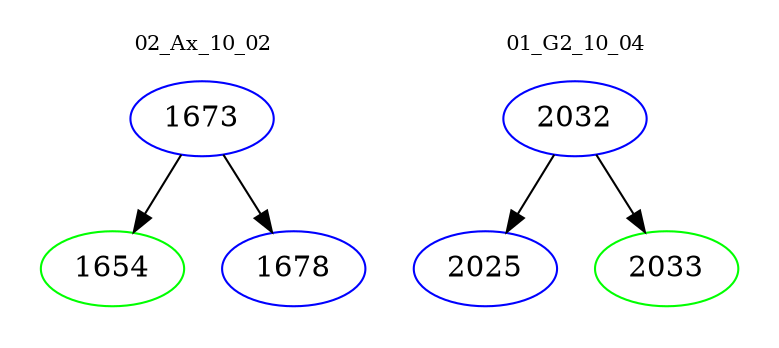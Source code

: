 digraph{
subgraph cluster_0 {
color = white
label = "02_Ax_10_02";
fontsize=10;
T0_1673 [label="1673", color="blue"]
T0_1673 -> T0_1654 [color="black"]
T0_1654 [label="1654", color="green"]
T0_1673 -> T0_1678 [color="black"]
T0_1678 [label="1678", color="blue"]
}
subgraph cluster_1 {
color = white
label = "01_G2_10_04";
fontsize=10;
T1_2032 [label="2032", color="blue"]
T1_2032 -> T1_2025 [color="black"]
T1_2025 [label="2025", color="blue"]
T1_2032 -> T1_2033 [color="black"]
T1_2033 [label="2033", color="green"]
}
}
